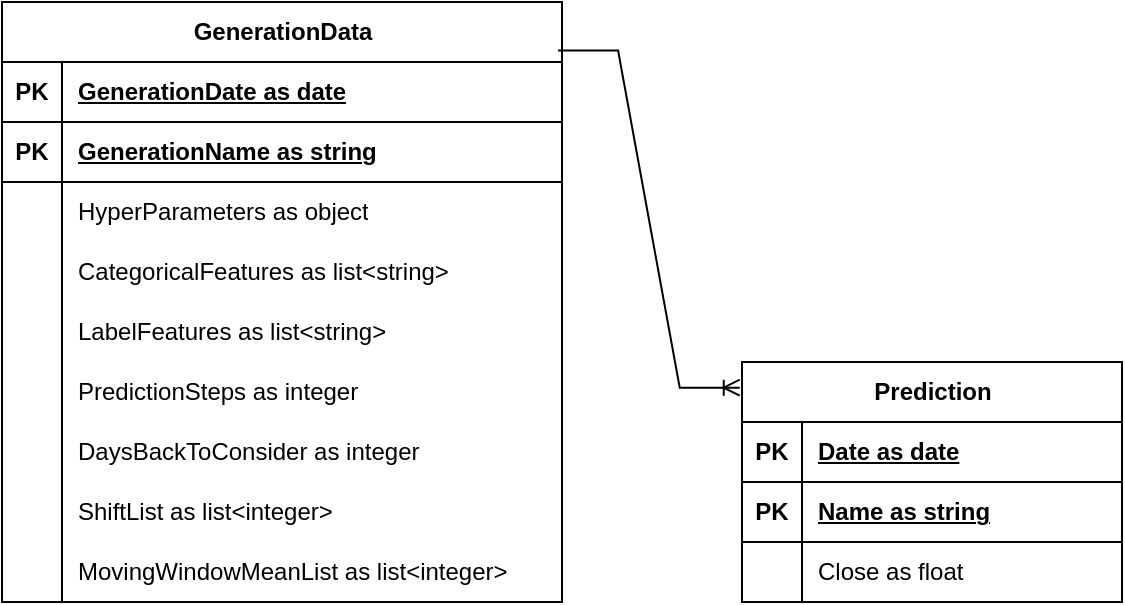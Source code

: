 <mxfile>
    <diagram id="R2lEEEUBdFMjLlhIrx00" name="Page-1">
        <mxGraphModel dx="1177" dy="900" grid="1" gridSize="10" guides="1" tooltips="1" connect="1" arrows="1" fold="1" page="1" pageScale="1" pageWidth="850" pageHeight="1100" math="0" shadow="0" extFonts="Permanent Marker^https://fonts.googleapis.com/css?family=Permanent+Marker">
            <root>
                <mxCell id="0"/>
                <mxCell id="1" parent="0"/>
                <mxCell id="mpU0I_6RbITrb12Uw3yV-29" value="Prediction" style="shape=table;startSize=30;container=1;collapsible=1;childLayout=tableLayout;fixedRows=1;rowLines=0;fontStyle=1;align=center;resizeLast=1;html=1;" parent="1" vertex="1">
                    <mxGeometry x="480" y="230" width="190" height="120" as="geometry"/>
                </mxCell>
                <mxCell id="mpU0I_6RbITrb12Uw3yV-30" value="" style="shape=tableRow;horizontal=0;startSize=0;swimlaneHead=0;swimlaneBody=0;fillColor=none;collapsible=0;dropTarget=0;points=[[0,0.5],[1,0.5]];portConstraint=eastwest;top=0;left=0;right=0;bottom=1;" parent="mpU0I_6RbITrb12Uw3yV-29" vertex="1">
                    <mxGeometry y="30" width="190" height="30" as="geometry"/>
                </mxCell>
                <mxCell id="mpU0I_6RbITrb12Uw3yV-31" value="PK" style="shape=partialRectangle;connectable=0;fillColor=none;top=0;left=0;bottom=0;right=0;fontStyle=1;overflow=hidden;whiteSpace=wrap;html=1;" parent="mpU0I_6RbITrb12Uw3yV-30" vertex="1">
                    <mxGeometry width="30" height="30" as="geometry">
                        <mxRectangle width="30" height="30" as="alternateBounds"/>
                    </mxGeometry>
                </mxCell>
                <mxCell id="mpU0I_6RbITrb12Uw3yV-32" value="Date as date" style="shape=partialRectangle;connectable=0;fillColor=none;top=0;left=0;bottom=0;right=0;align=left;spacingLeft=6;fontStyle=5;overflow=hidden;whiteSpace=wrap;html=1;" parent="mpU0I_6RbITrb12Uw3yV-30" vertex="1">
                    <mxGeometry x="30" width="160" height="30" as="geometry">
                        <mxRectangle width="160" height="30" as="alternateBounds"/>
                    </mxGeometry>
                </mxCell>
                <mxCell id="mpU0I_6RbITrb12Uw3yV-42" value="" style="shape=tableRow;horizontal=0;startSize=0;swimlaneHead=0;swimlaneBody=0;fillColor=none;collapsible=0;dropTarget=0;points=[[0,0.5],[1,0.5]];portConstraint=eastwest;top=0;left=0;right=0;bottom=1;" parent="mpU0I_6RbITrb12Uw3yV-29" vertex="1">
                    <mxGeometry y="60" width="190" height="30" as="geometry"/>
                </mxCell>
                <mxCell id="mpU0I_6RbITrb12Uw3yV-43" value="PK" style="shape=partialRectangle;connectable=0;fillColor=none;top=0;left=0;bottom=0;right=0;fontStyle=1;overflow=hidden;whiteSpace=wrap;html=1;" parent="mpU0I_6RbITrb12Uw3yV-42" vertex="1">
                    <mxGeometry width="30" height="30" as="geometry">
                        <mxRectangle width="30" height="30" as="alternateBounds"/>
                    </mxGeometry>
                </mxCell>
                <mxCell id="mpU0I_6RbITrb12Uw3yV-44" value="Name as string" style="shape=partialRectangle;connectable=0;fillColor=none;top=0;left=0;bottom=0;right=0;align=left;spacingLeft=6;fontStyle=5;overflow=hidden;whiteSpace=wrap;html=1;" parent="mpU0I_6RbITrb12Uw3yV-42" vertex="1">
                    <mxGeometry x="30" width="160" height="30" as="geometry">
                        <mxRectangle width="160" height="30" as="alternateBounds"/>
                    </mxGeometry>
                </mxCell>
                <mxCell id="mpU0I_6RbITrb12Uw3yV-33" value="" style="shape=tableRow;horizontal=0;startSize=0;swimlaneHead=0;swimlaneBody=0;fillColor=none;collapsible=0;dropTarget=0;points=[[0,0.5],[1,0.5]];portConstraint=eastwest;top=0;left=0;right=0;bottom=0;" parent="mpU0I_6RbITrb12Uw3yV-29" vertex="1">
                    <mxGeometry y="90" width="190" height="30" as="geometry"/>
                </mxCell>
                <mxCell id="mpU0I_6RbITrb12Uw3yV-34" value="" style="shape=partialRectangle;connectable=0;fillColor=none;top=0;left=0;bottom=0;right=0;editable=1;overflow=hidden;whiteSpace=wrap;html=1;" parent="mpU0I_6RbITrb12Uw3yV-33" vertex="1">
                    <mxGeometry width="30" height="30" as="geometry">
                        <mxRectangle width="30" height="30" as="alternateBounds"/>
                    </mxGeometry>
                </mxCell>
                <mxCell id="mpU0I_6RbITrb12Uw3yV-35" value="Close as float" style="shape=partialRectangle;connectable=0;fillColor=none;top=0;left=0;bottom=0;right=0;align=left;spacingLeft=6;overflow=hidden;whiteSpace=wrap;html=1;" parent="mpU0I_6RbITrb12Uw3yV-33" vertex="1">
                    <mxGeometry x="30" width="160" height="30" as="geometry">
                        <mxRectangle width="160" height="30" as="alternateBounds"/>
                    </mxGeometry>
                </mxCell>
                <mxCell id="mpU0I_6RbITrb12Uw3yV-45" value="GenerationData" style="shape=table;startSize=30;container=1;collapsible=1;childLayout=tableLayout;fixedRows=1;rowLines=0;fontStyle=1;align=center;resizeLast=1;html=1;" parent="1" vertex="1">
                    <mxGeometry x="110" y="50" width="280" height="300" as="geometry"/>
                </mxCell>
                <mxCell id="mpU0I_6RbITrb12Uw3yV-46" value="" style="shape=tableRow;horizontal=0;startSize=0;swimlaneHead=0;swimlaneBody=0;fillColor=none;collapsible=0;dropTarget=0;points=[[0,0.5],[1,0.5]];portConstraint=eastwest;top=0;left=0;right=0;bottom=1;" parent="mpU0I_6RbITrb12Uw3yV-45" vertex="1">
                    <mxGeometry y="30" width="280" height="30" as="geometry"/>
                </mxCell>
                <mxCell id="mpU0I_6RbITrb12Uw3yV-47" value="PK" style="shape=partialRectangle;connectable=0;fillColor=none;top=0;left=0;bottom=0;right=0;fontStyle=1;overflow=hidden;whiteSpace=wrap;html=1;" parent="mpU0I_6RbITrb12Uw3yV-46" vertex="1">
                    <mxGeometry width="30" height="30" as="geometry">
                        <mxRectangle width="30" height="30" as="alternateBounds"/>
                    </mxGeometry>
                </mxCell>
                <mxCell id="mpU0I_6RbITrb12Uw3yV-48" value="GenerationDate as date" style="shape=partialRectangle;connectable=0;fillColor=none;top=0;left=0;bottom=0;right=0;align=left;spacingLeft=6;fontStyle=5;overflow=hidden;whiteSpace=wrap;html=1;" parent="mpU0I_6RbITrb12Uw3yV-46" vertex="1">
                    <mxGeometry x="30" width="250" height="30" as="geometry">
                        <mxRectangle width="250" height="30" as="alternateBounds"/>
                    </mxGeometry>
                </mxCell>
                <mxCell id="mpU0I_6RbITrb12Uw3yV-58" value="" style="shape=tableRow;horizontal=0;startSize=0;swimlaneHead=0;swimlaneBody=0;fillColor=none;collapsible=0;dropTarget=0;points=[[0,0.5],[1,0.5]];portConstraint=eastwest;top=0;left=0;right=0;bottom=1;" parent="mpU0I_6RbITrb12Uw3yV-45" vertex="1">
                    <mxGeometry y="60" width="280" height="30" as="geometry"/>
                </mxCell>
                <mxCell id="mpU0I_6RbITrb12Uw3yV-59" value="PK" style="shape=partialRectangle;connectable=0;fillColor=none;top=0;left=0;bottom=0;right=0;fontStyle=1;overflow=hidden;whiteSpace=wrap;html=1;" parent="mpU0I_6RbITrb12Uw3yV-58" vertex="1">
                    <mxGeometry width="30" height="30" as="geometry">
                        <mxRectangle width="30" height="30" as="alternateBounds"/>
                    </mxGeometry>
                </mxCell>
                <mxCell id="mpU0I_6RbITrb12Uw3yV-60" value="GenerationName as string" style="shape=partialRectangle;connectable=0;fillColor=none;top=0;left=0;bottom=0;right=0;align=left;spacingLeft=6;fontStyle=5;overflow=hidden;whiteSpace=wrap;html=1;" parent="mpU0I_6RbITrb12Uw3yV-58" vertex="1">
                    <mxGeometry x="30" width="250" height="30" as="geometry">
                        <mxRectangle width="250" height="30" as="alternateBounds"/>
                    </mxGeometry>
                </mxCell>
                <mxCell id="mpU0I_6RbITrb12Uw3yV-49" value="" style="shape=tableRow;horizontal=0;startSize=0;swimlaneHead=0;swimlaneBody=0;fillColor=none;collapsible=0;dropTarget=0;points=[[0,0.5],[1,0.5]];portConstraint=eastwest;top=0;left=0;right=0;bottom=0;" parent="mpU0I_6RbITrb12Uw3yV-45" vertex="1">
                    <mxGeometry y="90" width="280" height="30" as="geometry"/>
                </mxCell>
                <mxCell id="mpU0I_6RbITrb12Uw3yV-50" value="" style="shape=partialRectangle;connectable=0;fillColor=none;top=0;left=0;bottom=0;right=0;editable=1;overflow=hidden;whiteSpace=wrap;html=1;" parent="mpU0I_6RbITrb12Uw3yV-49" vertex="1">
                    <mxGeometry width="30" height="30" as="geometry">
                        <mxRectangle width="30" height="30" as="alternateBounds"/>
                    </mxGeometry>
                </mxCell>
                <mxCell id="mpU0I_6RbITrb12Uw3yV-51" value="HyperParameters as object" style="shape=partialRectangle;connectable=0;fillColor=none;top=0;left=0;bottom=0;right=0;align=left;spacingLeft=6;overflow=hidden;whiteSpace=wrap;html=1;" parent="mpU0I_6RbITrb12Uw3yV-49" vertex="1">
                    <mxGeometry x="30" width="250" height="30" as="geometry">
                        <mxRectangle width="250" height="30" as="alternateBounds"/>
                    </mxGeometry>
                </mxCell>
                <mxCell id="mpU0I_6RbITrb12Uw3yV-52" value="" style="shape=tableRow;horizontal=0;startSize=0;swimlaneHead=0;swimlaneBody=0;fillColor=none;collapsible=0;dropTarget=0;points=[[0,0.5],[1,0.5]];portConstraint=eastwest;top=0;left=0;right=0;bottom=0;" parent="mpU0I_6RbITrb12Uw3yV-45" vertex="1">
                    <mxGeometry y="120" width="280" height="30" as="geometry"/>
                </mxCell>
                <mxCell id="mpU0I_6RbITrb12Uw3yV-53" value="&lt;div&gt;&lt;br&gt;&lt;/div&gt;&lt;div&gt;&lt;span style=&quot;white-space: pre;&quot;&gt;&#9;&lt;/span&gt;&lt;span style=&quot;white-space: pre;&quot;&gt;&#9;&lt;/span&gt;&lt;br&gt;&lt;/div&gt;" style="shape=partialRectangle;connectable=0;fillColor=none;top=0;left=0;bottom=0;right=0;editable=1;overflow=hidden;whiteSpace=wrap;html=1;" parent="mpU0I_6RbITrb12Uw3yV-52" vertex="1">
                    <mxGeometry width="30" height="30" as="geometry">
                        <mxRectangle width="30" height="30" as="alternateBounds"/>
                    </mxGeometry>
                </mxCell>
                <mxCell id="mpU0I_6RbITrb12Uw3yV-54" value="CategoricalFeatures as list&amp;lt;string&amp;gt;&lt;span style=&quot;white-space: pre;&quot;&gt;&#9;&lt;/span&gt;" style="shape=partialRectangle;connectable=0;fillColor=none;top=0;left=0;bottom=0;right=0;align=left;spacingLeft=6;overflow=hidden;whiteSpace=wrap;html=1;" parent="mpU0I_6RbITrb12Uw3yV-52" vertex="1">
                    <mxGeometry x="30" width="250" height="30" as="geometry">
                        <mxRectangle width="250" height="30" as="alternateBounds"/>
                    </mxGeometry>
                </mxCell>
                <mxCell id="mpU0I_6RbITrb12Uw3yV-55" value="" style="shape=tableRow;horizontal=0;startSize=0;swimlaneHead=0;swimlaneBody=0;fillColor=none;collapsible=0;dropTarget=0;points=[[0,0.5],[1,0.5]];portConstraint=eastwest;top=0;left=0;right=0;bottom=0;" parent="mpU0I_6RbITrb12Uw3yV-45" vertex="1">
                    <mxGeometry y="150" width="280" height="30" as="geometry"/>
                </mxCell>
                <mxCell id="mpU0I_6RbITrb12Uw3yV-56" value="" style="shape=partialRectangle;connectable=0;fillColor=none;top=0;left=0;bottom=0;right=0;editable=1;overflow=hidden;whiteSpace=wrap;html=1;" parent="mpU0I_6RbITrb12Uw3yV-55" vertex="1">
                    <mxGeometry width="30" height="30" as="geometry">
                        <mxRectangle width="30" height="30" as="alternateBounds"/>
                    </mxGeometry>
                </mxCell>
                <mxCell id="mpU0I_6RbITrb12Uw3yV-57" value="LabelFeatures as list&amp;lt;string&amp;gt;&lt;span style=&quot;white-space: pre;&quot;&gt;&#9;&lt;/span&gt;" style="shape=partialRectangle;connectable=0;fillColor=none;top=0;left=0;bottom=0;right=0;align=left;spacingLeft=6;overflow=hidden;whiteSpace=wrap;html=1;" parent="mpU0I_6RbITrb12Uw3yV-55" vertex="1">
                    <mxGeometry x="30" width="250" height="30" as="geometry">
                        <mxRectangle width="250" height="30" as="alternateBounds"/>
                    </mxGeometry>
                </mxCell>
                <mxCell id="mpU0I_6RbITrb12Uw3yV-61" value="" style="shape=tableRow;horizontal=0;startSize=0;swimlaneHead=0;swimlaneBody=0;fillColor=none;collapsible=0;dropTarget=0;points=[[0,0.5],[1,0.5]];portConstraint=eastwest;top=0;left=0;right=0;bottom=0;" parent="mpU0I_6RbITrb12Uw3yV-45" vertex="1">
                    <mxGeometry y="180" width="280" height="30" as="geometry"/>
                </mxCell>
                <mxCell id="mpU0I_6RbITrb12Uw3yV-62" value="" style="shape=partialRectangle;connectable=0;fillColor=none;top=0;left=0;bottom=0;right=0;editable=1;overflow=hidden;whiteSpace=wrap;html=1;" parent="mpU0I_6RbITrb12Uw3yV-61" vertex="1">
                    <mxGeometry width="30" height="30" as="geometry">
                        <mxRectangle width="30" height="30" as="alternateBounds"/>
                    </mxGeometry>
                </mxCell>
                <mxCell id="mpU0I_6RbITrb12Uw3yV-63" value="PredictionSteps as integer" style="shape=partialRectangle;connectable=0;fillColor=none;top=0;left=0;bottom=0;right=0;align=left;spacingLeft=6;overflow=hidden;whiteSpace=wrap;html=1;" parent="mpU0I_6RbITrb12Uw3yV-61" vertex="1">
                    <mxGeometry x="30" width="250" height="30" as="geometry">
                        <mxRectangle width="250" height="30" as="alternateBounds"/>
                    </mxGeometry>
                </mxCell>
                <mxCell id="mpU0I_6RbITrb12Uw3yV-64" value="" style="shape=tableRow;horizontal=0;startSize=0;swimlaneHead=0;swimlaneBody=0;fillColor=none;collapsible=0;dropTarget=0;points=[[0,0.5],[1,0.5]];portConstraint=eastwest;top=0;left=0;right=0;bottom=0;" parent="mpU0I_6RbITrb12Uw3yV-45" vertex="1">
                    <mxGeometry y="210" width="280" height="30" as="geometry"/>
                </mxCell>
                <mxCell id="mpU0I_6RbITrb12Uw3yV-65" value="" style="shape=partialRectangle;connectable=0;fillColor=none;top=0;left=0;bottom=0;right=0;editable=1;overflow=hidden;whiteSpace=wrap;html=1;" parent="mpU0I_6RbITrb12Uw3yV-64" vertex="1">
                    <mxGeometry width="30" height="30" as="geometry">
                        <mxRectangle width="30" height="30" as="alternateBounds"/>
                    </mxGeometry>
                </mxCell>
                <mxCell id="mpU0I_6RbITrb12Uw3yV-66" value="DaysBackToConsider as integer" style="shape=partialRectangle;connectable=0;fillColor=none;top=0;left=0;bottom=0;right=0;align=left;spacingLeft=6;overflow=hidden;whiteSpace=wrap;html=1;" parent="mpU0I_6RbITrb12Uw3yV-64" vertex="1">
                    <mxGeometry x="30" width="250" height="30" as="geometry">
                        <mxRectangle width="250" height="30" as="alternateBounds"/>
                    </mxGeometry>
                </mxCell>
                <mxCell id="mpU0I_6RbITrb12Uw3yV-67" value="" style="shape=tableRow;horizontal=0;startSize=0;swimlaneHead=0;swimlaneBody=0;fillColor=none;collapsible=0;dropTarget=0;points=[[0,0.5],[1,0.5]];portConstraint=eastwest;top=0;left=0;right=0;bottom=0;" parent="mpU0I_6RbITrb12Uw3yV-45" vertex="1">
                    <mxGeometry y="240" width="280" height="30" as="geometry"/>
                </mxCell>
                <mxCell id="mpU0I_6RbITrb12Uw3yV-68" value="" style="shape=partialRectangle;connectable=0;fillColor=none;top=0;left=0;bottom=0;right=0;editable=1;overflow=hidden;whiteSpace=wrap;html=1;" parent="mpU0I_6RbITrb12Uw3yV-67" vertex="1">
                    <mxGeometry width="30" height="30" as="geometry">
                        <mxRectangle width="30" height="30" as="alternateBounds"/>
                    </mxGeometry>
                </mxCell>
                <mxCell id="mpU0I_6RbITrb12Uw3yV-69" value="ShiftList as list&amp;lt;integer&amp;gt;" style="shape=partialRectangle;connectable=0;fillColor=none;top=0;left=0;bottom=0;right=0;align=left;spacingLeft=6;overflow=hidden;whiteSpace=wrap;html=1;" parent="mpU0I_6RbITrb12Uw3yV-67" vertex="1">
                    <mxGeometry x="30" width="250" height="30" as="geometry">
                        <mxRectangle width="250" height="30" as="alternateBounds"/>
                    </mxGeometry>
                </mxCell>
                <mxCell id="mpU0I_6RbITrb12Uw3yV-95" value="" style="shape=tableRow;horizontal=0;startSize=0;swimlaneHead=0;swimlaneBody=0;fillColor=none;collapsible=0;dropTarget=0;points=[[0,0.5],[1,0.5]];portConstraint=eastwest;top=0;left=0;right=0;bottom=0;" parent="mpU0I_6RbITrb12Uw3yV-45" vertex="1">
                    <mxGeometry y="270" width="280" height="30" as="geometry"/>
                </mxCell>
                <mxCell id="mpU0I_6RbITrb12Uw3yV-96" value="" style="shape=partialRectangle;connectable=0;fillColor=none;top=0;left=0;bottom=0;right=0;editable=1;overflow=hidden;whiteSpace=wrap;html=1;" parent="mpU0I_6RbITrb12Uw3yV-95" vertex="1">
                    <mxGeometry width="30" height="30" as="geometry">
                        <mxRectangle width="30" height="30" as="alternateBounds"/>
                    </mxGeometry>
                </mxCell>
                <mxCell id="mpU0I_6RbITrb12Uw3yV-97" value="MovingWindowMeanList as list&amp;lt;integer&amp;gt;" style="shape=partialRectangle;connectable=0;fillColor=none;top=0;left=0;bottom=0;right=0;align=left;spacingLeft=6;overflow=hidden;whiteSpace=wrap;html=1;" parent="mpU0I_6RbITrb12Uw3yV-95" vertex="1">
                    <mxGeometry x="30" width="250" height="30" as="geometry">
                        <mxRectangle width="250" height="30" as="alternateBounds"/>
                    </mxGeometry>
                </mxCell>
                <mxCell id="mpU0I_6RbITrb12Uw3yV-99" value="" style="edgeStyle=entityRelationEdgeStyle;fontSize=12;html=1;endArrow=ERoneToMany;rounded=0;entryX=-0.006;entryY=0.107;entryDx=0;entryDy=0;exitX=0.993;exitY=0.081;exitDx=0;exitDy=0;exitPerimeter=0;entryPerimeter=0;" parent="1" source="mpU0I_6RbITrb12Uw3yV-45" target="mpU0I_6RbITrb12Uw3yV-29" edge="1">
                    <mxGeometry width="100" height="100" relative="1" as="geometry">
                        <mxPoint x="425" y="160" as="sourcePoint"/>
                        <mxPoint x="610" y="250" as="targetPoint"/>
                        <Array as="points">
                            <mxPoint x="480" y="260"/>
                            <mxPoint x="470" y="180"/>
                            <mxPoint x="490" y="240"/>
                        </Array>
                    </mxGeometry>
                </mxCell>
            </root>
        </mxGraphModel>
    </diagram>
</mxfile>